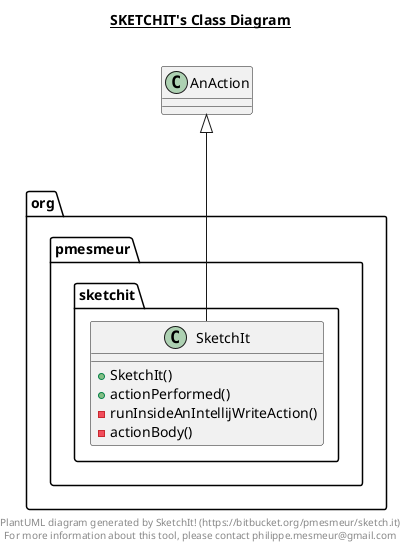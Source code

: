 @startuml

title __SKETCHIT's Class Diagram__\n

package org.pmesmeur.sketchit {
class SketchIt {
  + SketchIt()
  + actionPerformed()
  - runInsideAnIntellijWriteAction()
  - actionBody()
}
}


SketchIt -up--|> AnAction

right footer
PlantUML diagram generated by SketchIt! (https://bitbucket.org/pmesmeur/sketch.it)
For more information about this tool, please contact philippe.mesmeur@gmail.com
endfooter

@enduml
